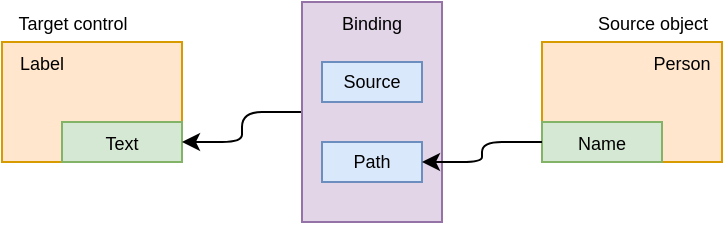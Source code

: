 <mxfile version="16.5.2" type="device"><diagram id="_ZN8IPXC6Bx-Y5AJQamW" name="Page-1"><mxGraphModel dx="419" dy="245" grid="1" gridSize="10" guides="1" tooltips="1" connect="1" arrows="1" fold="1" page="1" pageScale="1" pageWidth="100" pageHeight="200" math="0" shadow="0"><root><mxCell id="0"/><mxCell id="1" parent="0"/><mxCell id="j9KXHbz9DxjYMCKaeNzz-1" value="" style="rounded=0;whiteSpace=wrap;html=1;strokeColor=#d79b00;fillColor=#ffe6cc;" vertex="1" parent="1"><mxGeometry x="10" y="20" width="90" height="60" as="geometry"/></mxCell><mxCell id="j9KXHbz9DxjYMCKaeNzz-2" value="&lt;font style=&quot;font-size: 9px&quot;&gt;Text&lt;/font&gt;" style="rounded=0;whiteSpace=wrap;html=1;strokeColor=#82b366;fillColor=#d5e8d4;" vertex="1" parent="1"><mxGeometry x="40" y="60" width="60" height="20" as="geometry"/></mxCell><mxCell id="j9KXHbz9DxjYMCKaeNzz-3" value="&lt;font style=&quot;font-size: 9px&quot;&gt;Label&lt;/font&gt;" style="text;html=1;strokeColor=none;fillColor=none;align=center;verticalAlign=middle;whiteSpace=wrap;rounded=0;" vertex="1" parent="1"><mxGeometry x="10" y="20" width="40" height="20" as="geometry"/></mxCell><mxCell id="j9KXHbz9DxjYMCKaeNzz-4" value="" style="rounded=0;whiteSpace=wrap;html=1;strokeColor=#d79b00;fillColor=#ffe6cc;" vertex="1" parent="1"><mxGeometry x="280" y="20" width="90" height="60" as="geometry"/></mxCell><mxCell id="j9KXHbz9DxjYMCKaeNzz-5" value="&lt;font style=&quot;font-size: 9px&quot;&gt;Name&lt;/font&gt;" style="rounded=0;whiteSpace=wrap;html=1;strokeColor=#82b366;fillColor=#d5e8d4;" vertex="1" parent="1"><mxGeometry x="280" y="60" width="60" height="20" as="geometry"/></mxCell><mxCell id="j9KXHbz9DxjYMCKaeNzz-6" value="&lt;font style=&quot;font-size: 9px&quot;&gt;Person&lt;/font&gt;" style="text;html=1;strokeColor=none;fillColor=none;align=center;verticalAlign=middle;whiteSpace=wrap;rounded=0;" vertex="1" parent="1"><mxGeometry x="330" y="20" width="40" height="20" as="geometry"/></mxCell><mxCell id="j9KXHbz9DxjYMCKaeNzz-17" style="edgeStyle=orthogonalEdgeStyle;rounded=1;jumpStyle=none;orthogonalLoop=1;jettySize=auto;html=1;exitX=0;exitY=0.5;exitDx=0;exitDy=0;entryX=1;entryY=0.5;entryDx=0;entryDy=0;fontSize=9;endArrow=classic;endFill=1;strokeWidth=1;" edge="1" parent="1" source="j9KXHbz9DxjYMCKaeNzz-10" target="j9KXHbz9DxjYMCKaeNzz-2"><mxGeometry relative="1" as="geometry"/></mxCell><mxCell id="j9KXHbz9DxjYMCKaeNzz-10" value="" style="rounded=0;whiteSpace=wrap;html=1;fontSize=9;strokeColor=#9673a6;fillColor=#e1d5e7;" vertex="1" parent="1"><mxGeometry x="160" width="70" height="110" as="geometry"/></mxCell><mxCell id="j9KXHbz9DxjYMCKaeNzz-8" value="&lt;font style=&quot;font-size: 9px&quot;&gt;Target control&lt;/font&gt;" style="text;html=1;align=center;verticalAlign=middle;resizable=0;points=[];autosize=1;strokeColor=none;fillColor=none;" vertex="1" parent="1"><mxGeometry x="10" width="70" height="20" as="geometry"/></mxCell><mxCell id="j9KXHbz9DxjYMCKaeNzz-9" value="&lt;font style=&quot;font-size: 9px&quot;&gt;Source object&lt;/font&gt;" style="text;html=1;align=center;verticalAlign=middle;resizable=0;points=[];autosize=1;strokeColor=none;fillColor=none;" vertex="1" parent="1"><mxGeometry x="300" width="70" height="20" as="geometry"/></mxCell><mxCell id="j9KXHbz9DxjYMCKaeNzz-11" value="&lt;font style=&quot;font-size: 9px&quot;&gt;Binding&lt;/font&gt;" style="text;html=1;strokeColor=none;fillColor=none;align=center;verticalAlign=middle;whiteSpace=wrap;rounded=0;" vertex="1" parent="1"><mxGeometry x="175" width="40" height="20" as="geometry"/></mxCell><mxCell id="j9KXHbz9DxjYMCKaeNzz-12" value="Source" style="rounded=0;whiteSpace=wrap;html=1;fontSize=9;strokeColor=#6c8ebf;fillColor=#dae8fc;" vertex="1" parent="1"><mxGeometry x="170" y="30" width="50" height="20" as="geometry"/></mxCell><mxCell id="j9KXHbz9DxjYMCKaeNzz-13" value="Path" style="rounded=0;whiteSpace=wrap;html=1;fontSize=9;strokeColor=#6c8ebf;fillColor=#dae8fc;" vertex="1" parent="1"><mxGeometry x="170" y="70" width="50" height="20" as="geometry"/></mxCell><mxCell id="j9KXHbz9DxjYMCKaeNzz-16" style="edgeStyle=orthogonalEdgeStyle;orthogonalLoop=1;jettySize=auto;html=1;entryX=1;entryY=0.5;entryDx=0;entryDy=0;fontSize=9;rounded=1;jumpStyle=none;strokeWidth=1;endArrow=classic;endFill=1;" edge="1" parent="1" source="j9KXHbz9DxjYMCKaeNzz-5" target="j9KXHbz9DxjYMCKaeNzz-13"><mxGeometry relative="1" as="geometry"/></mxCell></root></mxGraphModel></diagram></mxfile>